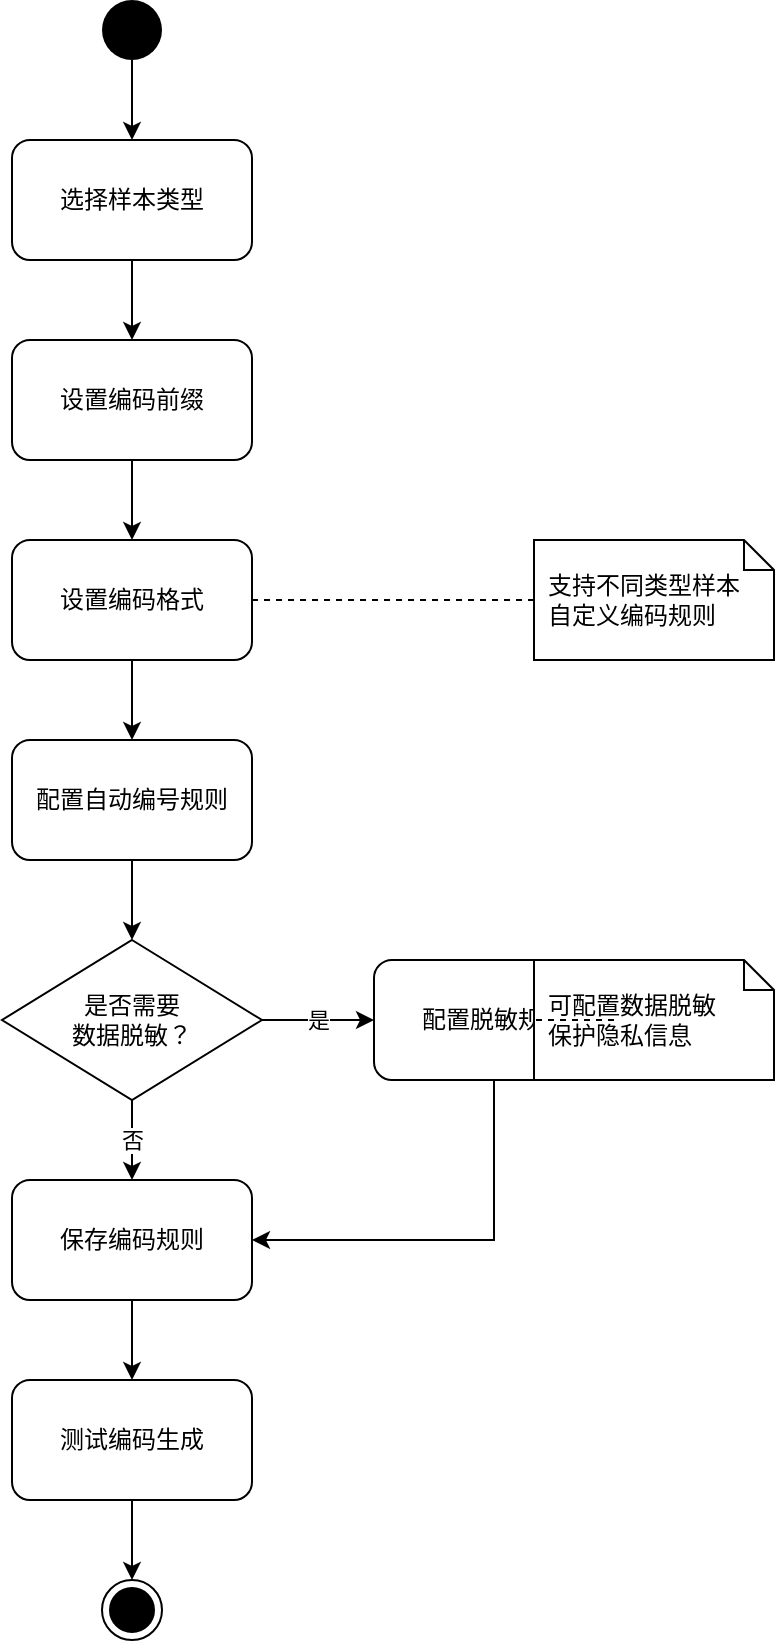 <mxfile>
    <diagram id="code-rule-setting" name="编码规则设置活动图">
        <mxGraphModel dx="1166" dy="706" grid="1" gridSize="10" guides="1" tooltips="1" connect="1" arrows="1" fold="1" page="1" pageScale="1" pageWidth="827" pageHeight="1169" math="0" shadow="0">
            <root>
                <mxCell id="0"/>
                <mxCell id="1" parent="0"/>
                
                <!-- 开始节点 -->
                <mxCell id="start" value="" style="ellipse;fillColor=#000000;strokeColor=none;html=1;" vertex="1" parent="1">
                    <mxGeometry x="384" y="40" width="30" height="30" as="geometry"/>
                </mxCell>
                
                <!-- 活动节点 -->
                <mxCell id="act1" value="选择样本类型" style="rounded=1;whiteSpace=wrap;html=1;" vertex="1" parent="1">
                    <mxGeometry x="339" y="110" width="120" height="60" as="geometry"/>
                </mxCell>
                
                <mxCell id="act2" value="设置编码前缀" style="rounded=1;whiteSpace=wrap;html=1;" vertex="1" parent="1">
                    <mxGeometry x="339" y="210" width="120" height="60" as="geometry"/>
                </mxCell>
                
                <mxCell id="act3" value="设置编码格式" style="rounded=1;whiteSpace=wrap;html=1;" vertex="1" parent="1">
                    <mxGeometry x="339" y="310" width="120" height="60" as="geometry"/>
                </mxCell>
                
                <mxCell id="act4" value="配置自动编号规则" style="rounded=1;whiteSpace=wrap;html=1;" vertex="1" parent="1">
                    <mxGeometry x="339" y="410" width="120" height="60" as="geometry"/>
                </mxCell>
                
                <mxCell id="decision1" value="是否需要&#10;数据脱敏？" style="rhombus;whiteSpace=wrap;html=1;" vertex="1" parent="1">
                    <mxGeometry x="334" y="510" width="130" height="80" as="geometry"/>
                </mxCell>
                
                <mxCell id="act5" value="配置脱敏规则" style="rounded=1;whiteSpace=wrap;html=1;" vertex="1" parent="1">
                    <mxGeometry x="520" y="520" width="120" height="60" as="geometry"/>
                </mxCell>
                
                <mxCell id="act6" value="保存编码规则" style="rounded=1;whiteSpace=wrap;html=1;" vertex="1" parent="1">
                    <mxGeometry x="339" y="630" width="120" height="60" as="geometry"/>
                </mxCell>
                
                <mxCell id="act7" value="测试编码生成" style="rounded=1;whiteSpace=wrap;html=1;" vertex="1" parent="1">
                    <mxGeometry x="339" y="730" width="120" height="60" as="geometry"/>
                </mxCell>
                
                <!-- 结束节点 -->
                <mxCell id="end" value="" style="ellipse;html=1;shape=endState;fillColor=#000000;strokeColor=#000000;" vertex="1" parent="1">
                    <mxGeometry x="384" y="830" width="30" height="30" as="geometry"/>
                </mxCell>
                
                <!-- 连接线 -->
                <mxCell id="flow1" value="" style="endArrow=classic;html=1;rounded=0;exitX=0.5;exitY=1;exitDx=0;exitDy=0;entryX=0.5;entryY=0;entryDx=0;entryDy=0;" edge="1" parent="1" source="start" target="act1">
                    <mxGeometry width="50" height="50" relative="1" as="geometry"/>
                </mxCell>
                
                <mxCell id="flow2" value="" style="endArrow=classic;html=1;rounded=0;exitX=0.5;exitY=1;exitDx=0;exitDy=0;entryX=0.5;entryY=0;entryDx=0;entryDy=0;" edge="1" parent="1" source="act1" target="act2">
                    <mxGeometry width="50" height="50" relative="1" as="geometry"/>
                </mxCell>
                
                <mxCell id="flow3" value="" style="endArrow=classic;html=1;rounded=0;exitX=0.5;exitY=1;exitDx=0;exitDy=0;entryX=0.5;entryY=0;entryDx=0;entryDy=0;" edge="1" parent="1" source="act2" target="act3">
                    <mxGeometry width="50" height="50" relative="1" as="geometry"/>
                </mxCell>
                
                <mxCell id="flow4" value="" style="endArrow=classic;html=1;rounded=0;exitX=0.5;exitY=1;exitDx=0;exitDy=0;entryX=0.5;entryY=0;entryDx=0;entryDy=0;" edge="1" parent="1" source="act3" target="act4">
                    <mxGeometry width="50" height="50" relative="1" as="geometry"/>
                </mxCell>
                
                <mxCell id="flow5" value="" style="endArrow=classic;html=1;rounded=0;exitX=0.5;exitY=1;exitDx=0;exitDy=0;entryX=0.5;entryY=0;entryDx=0;entryDy=0;" edge="1" parent="1" source="act4" target="decision1">
                    <mxGeometry width="50" height="50" relative="1" as="geometry"/>
                </mxCell>
                
                <mxCell id="flow6" value="是" style="endArrow=classic;html=1;rounded=0;exitX=1;exitY=0.5;exitDx=0;exitDy=0;entryX=0;entryY=0.5;entryDx=0;entryDy=0;" edge="1" parent="1" source="decision1" target="act5">
                    <mxGeometry relative="1" as="geometry"/>
                </mxCell>
                
                <mxCell id="flow7" value="" style="endArrow=classic;html=1;rounded=0;exitX=0.5;exitY=1;exitDx=0;exitDy=0;entryX=1;entryY=0.5;entryDx=0;entryDy=0;" edge="1" parent="1" source="act5" target="act6">
                    <mxGeometry width="50" height="50" relative="1" as="geometry">
                        <Array as="points">
                            <mxPoint x="580" y="660"/>
                        </Array>
                    </mxGeometry>
                </mxCell>
                
                <mxCell id="flow8" value="否" style="endArrow=classic;html=1;rounded=0;exitX=0.5;exitY=1;exitDx=0;exitDy=0;entryX=0.5;entryY=0;entryDx=0;entryDy=0;" edge="1" parent="1" source="decision1" target="act6">
                    <mxGeometry relative="1" as="geometry"/>
                </mxCell>
                
                <mxCell id="flow9" value="" style="endArrow=classic;html=1;rounded=0;exitX=0.5;exitY=1;exitDx=0;exitDy=0;entryX=0.5;entryY=0;entryDx=0;entryDy=0;" edge="1" parent="1" source="act6" target="act7">
                    <mxGeometry width="50" height="50" relative="1" as="geometry"/>
                </mxCell>
                
                <mxCell id="flow10" value="" style="endArrow=classic;html=1;rounded=0;exitX=0.5;exitY=1;exitDx=0;exitDy=0;entryX=0.5;entryY=0;entryDx=0;entryDy=0;" edge="1" parent="1" source="act7" target="end">
                    <mxGeometry width="50" height="50" relative="1" as="geometry"/>
                </mxCell>
                
                <!-- 注释 -->
                <mxCell id="note1" value="支持不同类型样本&#10;自定义编码规则" style="shape=note;size=15;align=left;spacingLeft=5;html=1;whiteSpace=wrap;" vertex="1" parent="1">
                    <mxGeometry x="600" y="310" width="120" height="60" as="geometry"/>
                </mxCell>
                
                <mxCell id="note2" value="可配置数据脱敏&#10;保护隐私信息" style="shape=note;size=15;align=left;spacingLeft=5;html=1;whiteSpace=wrap;" vertex="1" parent="1">
                    <mxGeometry x="600" y="520" width="120" height="60" as="geometry"/>
                </mxCell>
                
                <!-- 注释连接线 -->
                <mxCell id="note1_line" value="" style="endArrow=none;dashed=1;html=1;rounded=0;exitX=1;exitY=0.5;exitDx=0;exitDy=0;entryX=0;entryY=0.5;entryDx=0;entryDy=0;entryPerimeter=0;" edge="1" parent="1" source="act3" target="note1">
                    <mxGeometry width="50" height="50" relative="1" as="geometry"/>
                </mxCell>
                
                <mxCell id="note2_line" value="" style="endArrow=none;dashed=1;html=1;rounded=0;exitX=1;exitY=0.5;exitDx=0;exitDy=0;entryX=0;entryY=0.5;entryDx=0;entryDy=0;entryPerimeter=0;" edge="1" parent="1" source="act5" target="note2">
                    <mxGeometry width="50" height="50" relative="1" as="geometry"/>
                </mxCell>
            </root>
        </mxGraphModel>
    </diagram>
</mxfile>